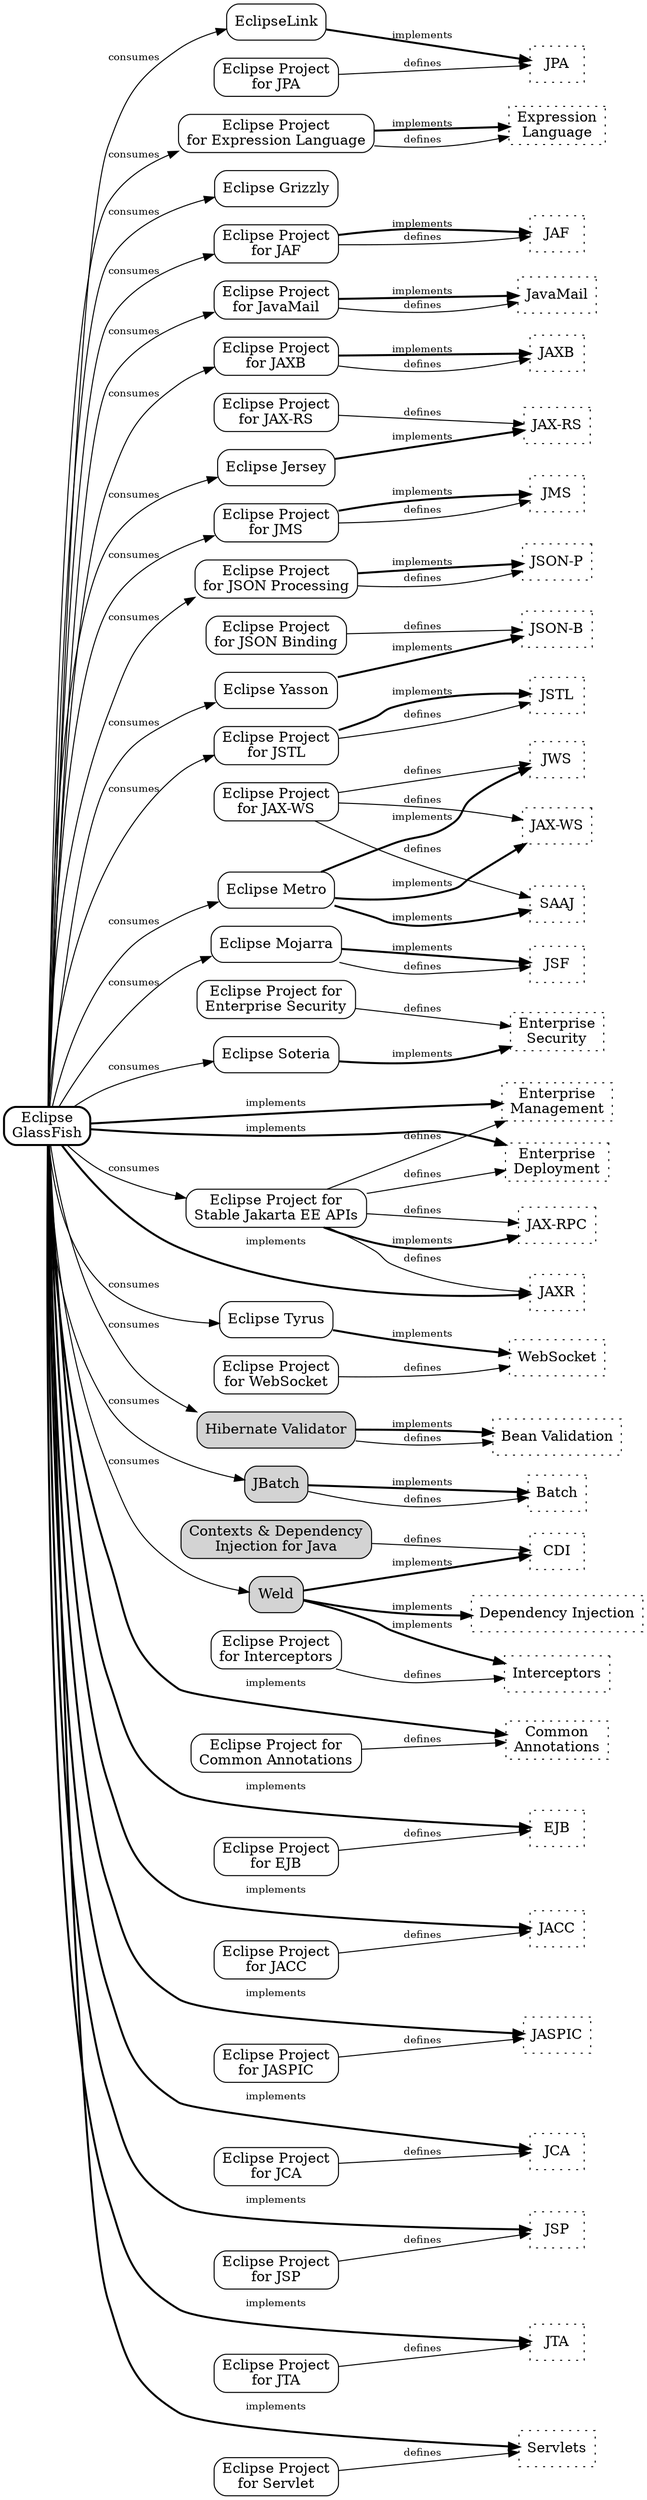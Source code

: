 /********************************************************************************
 * Copyright (c) 2018 Contributors to the Eclipse Foundation
 * 
 * See the NOTICE file(s) distributed with this work for additional
 * information regarding copyright ownership.
 * 
 * This program and the accompanying materials are made available under the
 * terms of the Eclipse Distribution License v. 1.0 which is available at
 * http://www.eclipse.org/org/documents/edl-v10.php.
 * 
 * SPDX-License-Identifier: BSD-3-Clause
 ********************************************************************************/

// This file defines a graph of the relationship between the
// EE4J Projects and the various specifications that make up
// Jakarta EE.
//
// Render using Graphviz.
// e.g. 
// > dot ee4j_dependencies.dot -Tsvg > dependencies.svg
//

digraph G {
	rankdir=LR;
	rank=same;

	// Eclipse project nodes
	// Projects that provide definitions or implementations of the
	// specifications go here. All nodes that represent
	// projects are prefixed with "project_"
	
	node[ shape=box, style="rounded, bold" ]
	project_glassfish[ label="Eclipse\nGlassFish", URL="https://projects.eclipse.org/projects/ee4j.glassfish" ];
	{
		rank = same;

		node[ shape=box, style="rounded" ]
		// Leave out platform for now; this project references all of the
		// other projects and so just makes the graph harder to understand
		// without adding any real value.
		//project_platform[ label="Eclipse Project for\nJakarta EE Platform", URL="https://projects.eclipse.org/proposals/eclipse-jakarta-ee-platform" ];
		project_ca[ label="Eclipse Project for\nCommon Annotations", URL="https://projects.eclipse.org/projects/ee4j.ca" ];
		project_eclipselink[ label="EclipseLink", URL="https://projects.eclipse.org/projects/ee4j.eclipselink" ];
		project_ejb[ label="Eclipse Project\nfor EJB", URL="https://projects.eclipse.org/proposals/eclipse-project-ejb" ];
		project_el[ label="Eclipse Project\nfor Expression Language", URL="https://projects.eclipse.org/projects/ee4j.el" ];
		project_es[ label="Eclipse Project for\nEnterprise Security", URL="https://projects.eclipse.org/projects/ee4j.es/" ];
		project_grizzly[ label="Eclipse Grizzly", URL="https://projects.eclipse.org/projects/ee4j.grizzly" ];
		project_interceptors[ label="Eclipse Project\nfor Interceptors", URL="https://projects.eclipse.org/proposals/eclipse-project-interceptors" ];
		project_jacc[label="Eclipse Project\nfor JACC", URL="https://projects.eclipse.org/projects/ee4j.jacc" ];
		project_jaf[ label="Eclipse Project\nfor JAF", URL="https://projects.eclipse.org/proposals/eclipse-project-jaf" ];
		project_javamail[ label="Eclipse Project\nfor JavaMail", URL="https://projects.eclipse.org/projects/ee4j.javamail" ];
		project_jaspic[label="Eclipse Project\nfor JASPIC", URL="https://projects.eclipse.org/projects/ee4j.jaspic" ]; 
		project_jaxb[ label="Eclipse Project\nfor JAXB", URL="https://projects.eclipse.org/proposals/eclipse-project-jaxb" ];
		project_jaxrs[ label="Eclipse Project\nfor JAX-RS", URL="https://projects.eclipse.org/projects/ee4j.jaxrs" ];
		project_jaxws[ label="Eclipse Project\nfor JAX-WS", URL="https://projects.eclipse.org/proposals/eclipse-project-jax-ws" ];
		project_jca[ label="Eclipse Project\nfor JCA", URL="https://projects.eclipse.org/proposals/eclipse-project-jca" ];
		project_jersey[ label="Eclipse Jersey", URL="https://projects.eclipse.org/projects/ee4j.jersey" ];
		project_jms[ label="Eclipse Project\nfor JMS", URL="https://projects.eclipse.org/projects/ee4j.jms" ];
		project_jpa[ label="Eclipse Project\nfor JPA", URL="https://projects.eclipse.org/projects/ee4j.jpa" ]
		project_jsonp[ label="Eclipse Project\nfor JSON Processing", URL="https://projects.eclipse.org/projects/ee4j.jsonp" ];
		project_jsonb[ label="Eclipse Project\nfor JSON Binding", URL="https://projects.eclipse.org/projects/ee4j.jsonb" ];
		project_yasson[ label="Eclipse Yasson", URL="https://projects.eclipse.org/projects/ee4j.yasson" ];
		project_jsp[ label="Eclipse Project\nfor JSP", URL="https://projects.eclipse.org/projects/ee4j.jsp" ];
		project_jstl[ label="Eclipse Project\nfor JSTL", URL="https://projects.eclipse.org/projects/ee4j.jstl"  ];
		project_jta[ label="Eclipse Project\nfor JTA", URL="https://projects.eclipse.org/projects/ee4j.jta" ];
		project_metro[ label="Eclipse Metro", URL="https://projects.eclipse.org/proposals/eclipse-metro" ];
		project_mojarra[ label="Eclipse Mojarra", URL="https://projects.eclipse.org/projects/ee4j.mojarra" ];
		project_soteria[ label="Eclipse Soteria", URL="https://projects.eclipse.org/projects/ee4j.soteria" ];
		project_stable[ label="Eclipse Project for\nStable Jakarta EE APIs", URL="https://projects.eclipse.org/projects/ee4j.jakartaee-stable" ];
		project_servlet[ label="Eclipse Project\nfor Servlet", URL="https://projects.eclipse.org/projects/ee4j.servlet" ];
		project_tyrus[ label="Eclipse Tyrus", URL="https://projects.eclipse.org/projects/ee4j.tyrus" ];
		project_websocket[ label="Eclipse Project\nfor WebSocket", URL="https://projects.eclipse.org/projects/ee4j.websocket" ];
	
		// External project nodes
		// These are open source projects that define or implement specifications
		// but are not hosted by the Eclipse Foundation
		node[ shape=box, style="rounded,filled" ]
		project_cdi[ label="Contexts & Dependency\nInjection for Java", URL="http://www.cdi-spec.org"];
		project_hv[ label="Hibernate Validator", URL="http://hibernate.org/validator" ];
		project_jbatch[ label="JBatch", URL="https://github.com/WASdev/standards.jsr352.jbatch" ];
		project_weld[ label="Weld", URL="http://weld.cdi-spec.org" ];
	}

	// "Specification" nodes
	// Every specification gets a node. Specifications are
	// not projects. There is, at least in many cases, a
	// one-to-one relationship between projects and specifications
	// (e.g. "Eclipse Project for JPA" maintains the JPA specification),
	// But there are other relationships.
	{
		rank=same;
		
		node[ shape=box, style=dotted ];
		ca[ label="Common\nAnnotations" ];
		ejb[ label="EJB" ];
		el[ label="Expression\nLanguage" ];
		es[ label="Enterprise\nSecurity" ];
		interceptors[ label="Interceptors" ];
		jacc[label="JACC"];
		jaf[ label="JAF" ];
		javamail[ label="JavaMail" ];
		jaspic[label="JASPIC"]; 
		jaxws[ label="JAX-WS" ];
		jws[ label="JWS" ];
		jaxb[ label="JAXB" ];
		jaxrs[ label="JAX-RS" ];
		// jakartaee[ label="Jakarta EE Platform" ];
		jca[ label="JCA" ];
		jms[ label="JMS" ];
		jpa[ label="JPA" ];
		jsonb[ label="JSON-B" ];
		jsonp[ label="JSON-P" ];
		jsf[ label="JSF" ];
		jsp[ label="JSP" ];
		jstl[ label="JSTL" ];
		jta[ label="JTA" ];
		deployment[ label="Enterprise\nDeployment" ];
		management[ label="Enterprise\nManagement" ];
		jaxr[ label="JAXR" ];
		servlet[ label="Servlets" ];
		websocket[ label="WebSocket" ];
		jaxrpc[ label="JAX-RPC" ];
		saaj[ label="SAAJ" ];
		cdi[ label="CDI" ];
		di[ label="Dependency Injection" ];
		bv[ label="Bean Validation" ];
		batch[ label="Batch" ];
	}
	
	edge[ fontsize=10 ];

	// References between specifications.
	// e.g. EJB requires Interceptors, JTA, ...
	edge[ label="requires", style="dashed" ];
	/*
	 * Commented out because it makes the picture much more clear.
	 *
	jakartaee -> ca;
	jakartaee -> ejb;
	jakartaee -> el;
	jakartaee -> es;
	jakartaee -> jacc;
	jakartaee -> jaf;
	jakartaee -> javamail;
	jakartaee -> jaspic;
	jakartaee -> jaxb;
	jakartaee -> jaxrs;
	jakartaee -> jaxws;
	jakartaee -> jws;
	jakartaee -> jca;
	jakartaee -> jms;
	jakartaee -> jpa;
	jakartaee -> jsonb;
	jakartaee -> jsonp;
	jakartaee -> jsf;
	jakartaee -> jsp;
	jakartaee -> jstl;
	jakartaee -> jta;
	jakartaee -> management;
	jakartaee -> servlet;
	jakartaee -> websocket;
	jakartaee -> jaxrpc;
	jakartaee -> cdi;
	jakartaee -> bv;
	jakartaee -> batch;
	*/

	/*
	ejb -> interceptors;
	ejb -> jta;
	ejb -> jms;
	jsf -> jsp;
	jstl -> jsp;
	jsp -> servlet;
	jsp -> el;
	javamail -> jaf;
	jaxws -> jaf;
	es -> jaspic;
	cdi -> di;
*/
	// Relationships between reference implementations
	// and the specification that they implement.
	edge[ label="implements", style="solid,bold" ];
	project_eclipselink -> jpa;
	project_el -> el
	project_glassfish -> ca;
	project_glassfish -> servlet;
	project_glassfish -> jsp;
	project_glassfish -> jca;
	// project_glassfish -> jakartaee;
	project_glassfish -> ejb;
	project_glassfish -> deployment;
	project_glassfish -> management;
	project_glassfish -> jta;
	project_glassfish -> jaspic;
	project_glassfish -> jacc;
	project_glassfish -> jaxr;
	project_hv -> bv;
	project_jaf -> jaf
	project_jaxb -> jaxb
	project_javamail -> javamail;
	project_jbatch -> batch;
	project_jersey -> jaxrs;
	project_jms -> jms
	project_jsonp -> jsonp
	project_jstl -> jstl
	project_mojarra -> jsf;
	project_metro -> jaxws;
	project_metro -> jws;
	project_metro -> saaj;
	project_soteria -> es;
	project_stable -> jaxrpc
	project_tyrus -> websocket;
	project_weld -> cdi;
	project_weld -> di;
	project_weld -> interceptors;
	project_yasson -> jsonb;

	// Relationships between projects and the specs
	// that they maintain
	edge[ label="defines", style="solid" ]
	// project_platform -> jakartaee;
	project_ca -> ca;
	project_cdi -> cdi
	project_ejb -> ejb;
	project_el -> el;
	project_es -> es;
	project_hv -> bv
	project_interceptors -> interceptors;
	project_jacc -> jacc;
	project_jaf -> jaf;
	project_javamail -> javamail;
	project_jaspic -> jaspic;
	project_jaxb -> jaxb;
	project_jaxrs -> jaxrs;
	project_jaxws -> jaxws;
	project_jaxws -> jws;
	project_jaxws -> saaj;
	project_jbatch -> batch
	project_jca -> jca;
	project_jms -> jms;
	project_jpa -> jpa;
	project_jsonp -> jsonp;
	project_jsonb -> jsonb;
	project_jsp -> jsp;
	project_jstl -> jstl;
	project_jta -> jta;
	project_mojarra -> jsf;
	project_servlet -> servlet;
	project_stable -> deployment;
	project_stable -> management;
	project_stable -> jaxr;
	project_stable -> jaxrpc;
	project_websocket -> websocket;

	// Straight up consumption. One RI project consumes
	// the RI from another project.
	edge[ label="consumes" ];
	project_glassfish -> project_eclipselink;
	project_glassfish -> project_el;
	project_glassfish -> project_grizzly;
	project_glassfish -> project_hv;
	project_glassfish -> project_jaf;
	project_glassfish -> project_javamail;
	project_glassfish -> project_jaxb;
	project_glassfish -> project_jbatch;
	project_glassfish -> project_jersey;
	project_glassfish -> project_jms;
	project_glassfish -> project_jsonp;
	project_glassfish -> project_jstl;
	project_glassfish -> project_metro;
	project_glassfish -> project_mojarra;
	project_glassfish -> project_soteria;
	project_glassfish -> project_stable;
	project_glassfish -> project_tyrus;
	project_glassfish -> project_weld;
	project_glassfish -> project_yasson;
}